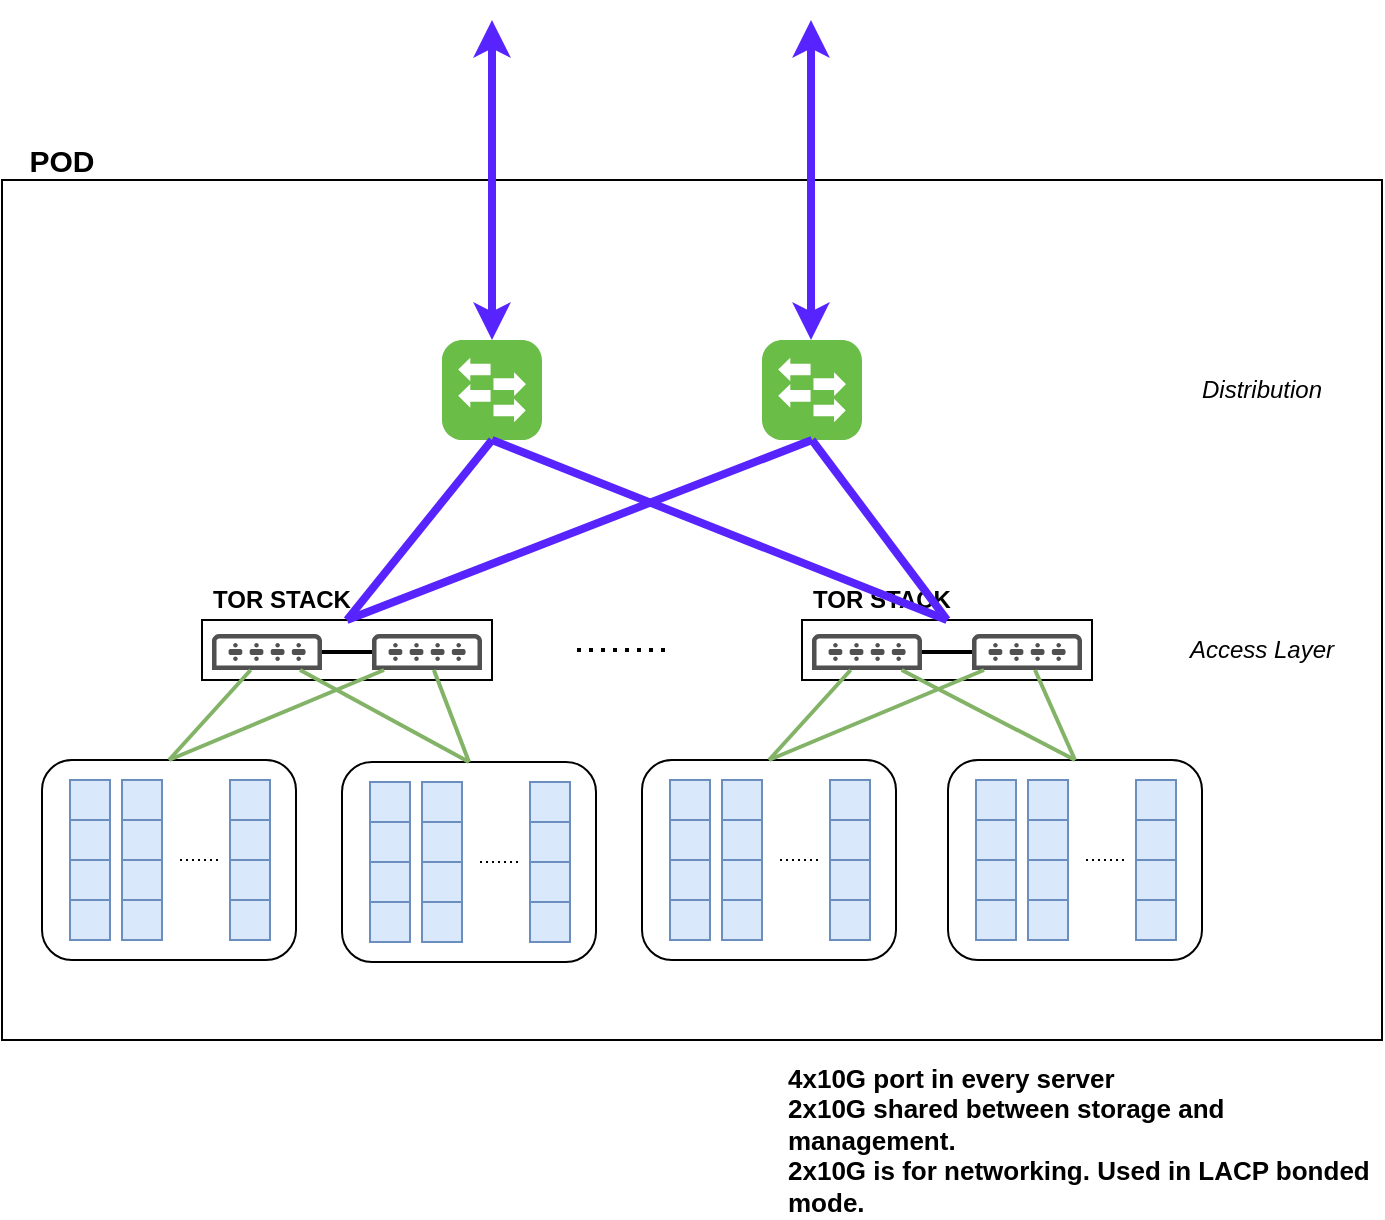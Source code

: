 <mxfile version="12.2.3" type="github" pages="1">
  <diagram id="D2mkv0FKJSPZ_j_Xn19u" name="Page-1">
    <mxGraphModel dx="2336" dy="1351" grid="1" gridSize="10" guides="1" tooltips="1" connect="1" arrows="1" fold="1" page="1" pageScale="1" pageWidth="850" pageHeight="1100" math="0" shadow="0">
      <root>
        <mxCell id="0"/>
        <mxCell id="1" parent="0"/>
        <mxCell id="JzV0yU32i0BG53_tPpuR-122" value="" style="rounded=0;whiteSpace=wrap;html=1;strokeColor=#000000;" vertex="1" parent="1">
          <mxGeometry x="30" y="290" width="690" height="430" as="geometry"/>
        </mxCell>
        <mxCell id="SxaFy4cXrCoaptu_wzJ7-21" value="" style="group" parent="1" vertex="1" connectable="0">
          <mxGeometry x="130" y="510" width="145" height="30" as="geometry"/>
        </mxCell>
        <mxCell id="SxaFy4cXrCoaptu_wzJ7-20" value="" style="rounded=0;whiteSpace=wrap;html=1;strokeColor=#000000;" parent="SxaFy4cXrCoaptu_wzJ7-21" vertex="1">
          <mxGeometry width="145" height="30" as="geometry"/>
        </mxCell>
        <mxCell id="SxaFy4cXrCoaptu_wzJ7-14" value="" style="pointerEvents=1;shadow=0;dashed=0;html=1;strokeColor=none;fillColor=#505050;labelPosition=center;verticalLabelPosition=bottom;verticalAlign=top;outlineConnect=0;align=center;shape=mxgraph.office.devices.switch;" parent="SxaFy4cXrCoaptu_wzJ7-21" vertex="1">
          <mxGeometry x="5" y="7" width="55" height="18" as="geometry"/>
        </mxCell>
        <mxCell id="SxaFy4cXrCoaptu_wzJ7-15" value="" style="pointerEvents=1;shadow=0;dashed=0;html=1;strokeColor=none;fillColor=#505050;labelPosition=center;verticalLabelPosition=bottom;verticalAlign=top;outlineConnect=0;align=center;shape=mxgraph.office.devices.switch;" parent="SxaFy4cXrCoaptu_wzJ7-21" vertex="1">
          <mxGeometry x="85" y="7" width="55" height="18" as="geometry"/>
        </mxCell>
        <mxCell id="SxaFy4cXrCoaptu_wzJ7-19" value="" style="endArrow=none;html=1;strokeWidth=2;" parent="SxaFy4cXrCoaptu_wzJ7-21" source="SxaFy4cXrCoaptu_wzJ7-14" target="SxaFy4cXrCoaptu_wzJ7-15" edge="1">
          <mxGeometry width="50" height="50" relative="1" as="geometry">
            <mxPoint x="55" y="477" as="sourcePoint"/>
            <mxPoint x="105" y="427" as="targetPoint"/>
          </mxGeometry>
        </mxCell>
        <mxCell id="JzV0yU32i0BG53_tPpuR-12" value="&lt;b&gt;TOR STACK&lt;/b&gt;" style="text;html=1;strokeColor=none;fillColor=none;align=center;verticalAlign=middle;whiteSpace=wrap;rounded=0;" vertex="1" parent="1">
          <mxGeometry x="130" y="490" width="80" height="20" as="geometry"/>
        </mxCell>
        <mxCell id="JzV0yU32i0BG53_tPpuR-38" value="" style="group" vertex="1" connectable="0" parent="1">
          <mxGeometry x="50" y="580" width="130" height="100" as="geometry"/>
        </mxCell>
        <mxCell id="JzV0yU32i0BG53_tPpuR-36" value="" style="rounded=1;whiteSpace=wrap;html=1;strokeColor=#000000;" vertex="1" parent="JzV0yU32i0BG53_tPpuR-38">
          <mxGeometry width="127" height="100" as="geometry"/>
        </mxCell>
        <mxCell id="JzV0yU32i0BG53_tPpuR-37" value="" style="group" vertex="1" connectable="0" parent="JzV0yU32i0BG53_tPpuR-38">
          <mxGeometry x="14" y="10" width="116" height="90" as="geometry"/>
        </mxCell>
        <mxCell id="JzV0yU32i0BG53_tPpuR-22" value="" style="group" vertex="1" connectable="0" parent="JzV0yU32i0BG53_tPpuR-37">
          <mxGeometry width="20" height="80" as="geometry"/>
        </mxCell>
        <mxCell id="JzV0yU32i0BG53_tPpuR-18" value="" style="whiteSpace=wrap;html=1;aspect=fixed;strokeColor=#6c8ebf;fillColor=#dae8fc;" vertex="1" parent="JzV0yU32i0BG53_tPpuR-22">
          <mxGeometry width="20" height="20" as="geometry"/>
        </mxCell>
        <mxCell id="JzV0yU32i0BG53_tPpuR-19" value="" style="whiteSpace=wrap;html=1;aspect=fixed;strokeColor=#6c8ebf;fillColor=#dae8fc;" vertex="1" parent="JzV0yU32i0BG53_tPpuR-22">
          <mxGeometry y="20" width="20" height="20" as="geometry"/>
        </mxCell>
        <mxCell id="JzV0yU32i0BG53_tPpuR-20" value="" style="whiteSpace=wrap;html=1;aspect=fixed;strokeColor=#6c8ebf;fillColor=#dae8fc;" vertex="1" parent="JzV0yU32i0BG53_tPpuR-22">
          <mxGeometry y="40" width="20" height="20" as="geometry"/>
        </mxCell>
        <mxCell id="JzV0yU32i0BG53_tPpuR-21" value="" style="whiteSpace=wrap;html=1;aspect=fixed;strokeColor=#6c8ebf;fillColor=#dae8fc;" vertex="1" parent="JzV0yU32i0BG53_tPpuR-22">
          <mxGeometry y="60" width="20" height="20" as="geometry"/>
        </mxCell>
        <mxCell id="JzV0yU32i0BG53_tPpuR-25" value="" style="group" vertex="1" connectable="0" parent="JzV0yU32i0BG53_tPpuR-37">
          <mxGeometry x="26" width="90" height="90" as="geometry"/>
        </mxCell>
        <mxCell id="JzV0yU32i0BG53_tPpuR-26" value="" style="whiteSpace=wrap;html=1;aspect=fixed;strokeColor=#6c8ebf;fillColor=#dae8fc;" vertex="1" parent="JzV0yU32i0BG53_tPpuR-25">
          <mxGeometry width="20" height="20" as="geometry"/>
        </mxCell>
        <mxCell id="JzV0yU32i0BG53_tPpuR-27" value="" style="whiteSpace=wrap;html=1;aspect=fixed;strokeColor=#6c8ebf;fillColor=#dae8fc;" vertex="1" parent="JzV0yU32i0BG53_tPpuR-25">
          <mxGeometry y="20" width="20" height="20" as="geometry"/>
        </mxCell>
        <mxCell id="JzV0yU32i0BG53_tPpuR-28" value="" style="whiteSpace=wrap;html=1;aspect=fixed;strokeColor=#6c8ebf;fillColor=#dae8fc;" vertex="1" parent="JzV0yU32i0BG53_tPpuR-25">
          <mxGeometry y="40" width="20" height="20" as="geometry"/>
        </mxCell>
        <mxCell id="JzV0yU32i0BG53_tPpuR-29" value="" style="whiteSpace=wrap;html=1;aspect=fixed;strokeColor=#6c8ebf;fillColor=#dae8fc;" vertex="1" parent="JzV0yU32i0BG53_tPpuR-25">
          <mxGeometry y="60" width="20" height="20" as="geometry"/>
        </mxCell>
        <mxCell id="JzV0yU32i0BG53_tPpuR-30" value="" style="endArrow=none;dashed=1;html=1;strokeWidth=1;dashPattern=1 2;" edge="1" parent="JzV0yU32i0BG53_tPpuR-37">
          <mxGeometry width="50" height="50" relative="1" as="geometry">
            <mxPoint x="55" y="40" as="sourcePoint"/>
            <mxPoint x="75" y="40" as="targetPoint"/>
          </mxGeometry>
        </mxCell>
        <mxCell id="JzV0yU32i0BG53_tPpuR-31" value="" style="group" vertex="1" connectable="0" parent="JzV0yU32i0BG53_tPpuR-37">
          <mxGeometry x="80" width="20" height="80" as="geometry"/>
        </mxCell>
        <mxCell id="JzV0yU32i0BG53_tPpuR-32" value="" style="whiteSpace=wrap;html=1;aspect=fixed;strokeColor=#6c8ebf;fillColor=#dae8fc;" vertex="1" parent="JzV0yU32i0BG53_tPpuR-31">
          <mxGeometry width="20" height="20" as="geometry"/>
        </mxCell>
        <mxCell id="JzV0yU32i0BG53_tPpuR-33" value="" style="whiteSpace=wrap;html=1;aspect=fixed;strokeColor=#6c8ebf;fillColor=#dae8fc;" vertex="1" parent="JzV0yU32i0BG53_tPpuR-31">
          <mxGeometry y="20" width="20" height="20" as="geometry"/>
        </mxCell>
        <mxCell id="JzV0yU32i0BG53_tPpuR-34" value="" style="whiteSpace=wrap;html=1;aspect=fixed;strokeColor=#6c8ebf;fillColor=#dae8fc;" vertex="1" parent="JzV0yU32i0BG53_tPpuR-31">
          <mxGeometry y="40" width="20" height="20" as="geometry"/>
        </mxCell>
        <mxCell id="JzV0yU32i0BG53_tPpuR-35" value="" style="whiteSpace=wrap;html=1;aspect=fixed;strokeColor=#6c8ebf;fillColor=#dae8fc;" vertex="1" parent="JzV0yU32i0BG53_tPpuR-31">
          <mxGeometry y="60" width="20" height="20" as="geometry"/>
        </mxCell>
        <mxCell id="JzV0yU32i0BG53_tPpuR-39" value="" style="group" vertex="1" connectable="0" parent="1">
          <mxGeometry x="200" y="581" width="130" height="100" as="geometry"/>
        </mxCell>
        <mxCell id="JzV0yU32i0BG53_tPpuR-40" value="" style="rounded=1;whiteSpace=wrap;html=1;strokeColor=#000000;" vertex="1" parent="JzV0yU32i0BG53_tPpuR-39">
          <mxGeometry width="127" height="100" as="geometry"/>
        </mxCell>
        <mxCell id="JzV0yU32i0BG53_tPpuR-41" value="" style="group" vertex="1" connectable="0" parent="JzV0yU32i0BG53_tPpuR-39">
          <mxGeometry x="14" y="10" width="116" height="90" as="geometry"/>
        </mxCell>
        <mxCell id="JzV0yU32i0BG53_tPpuR-42" value="" style="group" vertex="1" connectable="0" parent="JzV0yU32i0BG53_tPpuR-41">
          <mxGeometry width="20" height="80" as="geometry"/>
        </mxCell>
        <mxCell id="JzV0yU32i0BG53_tPpuR-43" value="" style="whiteSpace=wrap;html=1;aspect=fixed;strokeColor=#6c8ebf;fillColor=#dae8fc;" vertex="1" parent="JzV0yU32i0BG53_tPpuR-42">
          <mxGeometry width="20" height="20" as="geometry"/>
        </mxCell>
        <mxCell id="JzV0yU32i0BG53_tPpuR-44" value="" style="whiteSpace=wrap;html=1;aspect=fixed;strokeColor=#6c8ebf;fillColor=#dae8fc;" vertex="1" parent="JzV0yU32i0BG53_tPpuR-42">
          <mxGeometry y="20" width="20" height="20" as="geometry"/>
        </mxCell>
        <mxCell id="JzV0yU32i0BG53_tPpuR-45" value="" style="whiteSpace=wrap;html=1;aspect=fixed;strokeColor=#6c8ebf;fillColor=#dae8fc;" vertex="1" parent="JzV0yU32i0BG53_tPpuR-42">
          <mxGeometry y="40" width="20" height="20" as="geometry"/>
        </mxCell>
        <mxCell id="JzV0yU32i0BG53_tPpuR-46" value="" style="whiteSpace=wrap;html=1;aspect=fixed;strokeColor=#6c8ebf;fillColor=#dae8fc;" vertex="1" parent="JzV0yU32i0BG53_tPpuR-42">
          <mxGeometry y="60" width="20" height="20" as="geometry"/>
        </mxCell>
        <mxCell id="JzV0yU32i0BG53_tPpuR-47" value="" style="group" vertex="1" connectable="0" parent="JzV0yU32i0BG53_tPpuR-41">
          <mxGeometry x="26" width="90" height="90" as="geometry"/>
        </mxCell>
        <mxCell id="JzV0yU32i0BG53_tPpuR-48" value="" style="whiteSpace=wrap;html=1;aspect=fixed;strokeColor=#6c8ebf;fillColor=#dae8fc;" vertex="1" parent="JzV0yU32i0BG53_tPpuR-47">
          <mxGeometry width="20" height="20" as="geometry"/>
        </mxCell>
        <mxCell id="JzV0yU32i0BG53_tPpuR-49" value="" style="whiteSpace=wrap;html=1;aspect=fixed;strokeColor=#6c8ebf;fillColor=#dae8fc;" vertex="1" parent="JzV0yU32i0BG53_tPpuR-47">
          <mxGeometry y="20" width="20" height="20" as="geometry"/>
        </mxCell>
        <mxCell id="JzV0yU32i0BG53_tPpuR-50" value="" style="whiteSpace=wrap;html=1;aspect=fixed;strokeColor=#6c8ebf;fillColor=#dae8fc;" vertex="1" parent="JzV0yU32i0BG53_tPpuR-47">
          <mxGeometry y="40" width="20" height="20" as="geometry"/>
        </mxCell>
        <mxCell id="JzV0yU32i0BG53_tPpuR-51" value="" style="whiteSpace=wrap;html=1;aspect=fixed;strokeColor=#6c8ebf;fillColor=#dae8fc;" vertex="1" parent="JzV0yU32i0BG53_tPpuR-47">
          <mxGeometry y="60" width="20" height="20" as="geometry"/>
        </mxCell>
        <mxCell id="JzV0yU32i0BG53_tPpuR-52" value="" style="endArrow=none;dashed=1;html=1;strokeWidth=1;dashPattern=1 2;" edge="1" parent="JzV0yU32i0BG53_tPpuR-41">
          <mxGeometry width="50" height="50" relative="1" as="geometry">
            <mxPoint x="55" y="40" as="sourcePoint"/>
            <mxPoint x="75" y="40" as="targetPoint"/>
          </mxGeometry>
        </mxCell>
        <mxCell id="JzV0yU32i0BG53_tPpuR-53" value="" style="group" vertex="1" connectable="0" parent="JzV0yU32i0BG53_tPpuR-41">
          <mxGeometry x="80" width="20" height="80" as="geometry"/>
        </mxCell>
        <mxCell id="JzV0yU32i0BG53_tPpuR-54" value="" style="whiteSpace=wrap;html=1;aspect=fixed;strokeColor=#6c8ebf;fillColor=#dae8fc;" vertex="1" parent="JzV0yU32i0BG53_tPpuR-53">
          <mxGeometry width="20" height="20" as="geometry"/>
        </mxCell>
        <mxCell id="JzV0yU32i0BG53_tPpuR-55" value="" style="whiteSpace=wrap;html=1;aspect=fixed;strokeColor=#6c8ebf;fillColor=#dae8fc;" vertex="1" parent="JzV0yU32i0BG53_tPpuR-53">
          <mxGeometry y="20" width="20" height="20" as="geometry"/>
        </mxCell>
        <mxCell id="JzV0yU32i0BG53_tPpuR-56" value="" style="whiteSpace=wrap;html=1;aspect=fixed;strokeColor=#6c8ebf;fillColor=#dae8fc;" vertex="1" parent="JzV0yU32i0BG53_tPpuR-53">
          <mxGeometry y="40" width="20" height="20" as="geometry"/>
        </mxCell>
        <mxCell id="JzV0yU32i0BG53_tPpuR-57" value="" style="whiteSpace=wrap;html=1;aspect=fixed;strokeColor=#6c8ebf;fillColor=#dae8fc;" vertex="1" parent="JzV0yU32i0BG53_tPpuR-53">
          <mxGeometry y="60" width="20" height="20" as="geometry"/>
        </mxCell>
        <mxCell id="JzV0yU32i0BG53_tPpuR-58" value="" style="endArrow=none;html=1;strokeWidth=2;fillColor=#d5e8d4;strokeColor=#82b366;exitX=0.5;exitY=0;exitDx=0;exitDy=0;" edge="1" parent="1" source="JzV0yU32i0BG53_tPpuR-36" target="SxaFy4cXrCoaptu_wzJ7-14">
          <mxGeometry width="50" height="50" relative="1" as="geometry">
            <mxPoint x="50" y="760" as="sourcePoint"/>
            <mxPoint x="100" y="710" as="targetPoint"/>
          </mxGeometry>
        </mxCell>
        <mxCell id="JzV0yU32i0BG53_tPpuR-60" value="" style="endArrow=none;html=1;strokeWidth=2;fillColor=#d5e8d4;strokeColor=#82b366;exitX=0.5;exitY=0;exitDx=0;exitDy=0;" edge="1" parent="1" source="JzV0yU32i0BG53_tPpuR-36" target="SxaFy4cXrCoaptu_wzJ7-15">
          <mxGeometry width="50" height="50" relative="1" as="geometry">
            <mxPoint x="183" y="594" as="sourcePoint"/>
            <mxPoint x="236.51" y="550.008" as="targetPoint"/>
          </mxGeometry>
        </mxCell>
        <mxCell id="JzV0yU32i0BG53_tPpuR-62" value="" style="endArrow=none;html=1;strokeWidth=2;fillColor=#d5e8d4;strokeColor=#82b366;exitX=0.5;exitY=0;exitDx=0;exitDy=0;" edge="1" parent="1" source="JzV0yU32i0BG53_tPpuR-40" target="SxaFy4cXrCoaptu_wzJ7-14">
          <mxGeometry width="50" height="50" relative="1" as="geometry">
            <mxPoint x="280" y="583" as="sourcePoint"/>
            <mxPoint x="287.5" y="537.5" as="targetPoint"/>
          </mxGeometry>
        </mxCell>
        <mxCell id="JzV0yU32i0BG53_tPpuR-63" value="" style="endArrow=none;html=1;strokeWidth=2;fillColor=#d5e8d4;strokeColor=#82b366;exitX=0.5;exitY=0;exitDx=0;exitDy=0;" edge="1" parent="1" source="JzV0yU32i0BG53_tPpuR-40" target="SxaFy4cXrCoaptu_wzJ7-15">
          <mxGeometry width="50" height="50" relative="1" as="geometry">
            <mxPoint x="240" y="582.5" as="sourcePoint"/>
            <mxPoint x="347.5" y="537.5" as="targetPoint"/>
          </mxGeometry>
        </mxCell>
        <mxCell id="JzV0yU32i0BG53_tPpuR-64" value="" style="group" vertex="1" connectable="0" parent="1">
          <mxGeometry x="430" y="510" width="145" height="30" as="geometry"/>
        </mxCell>
        <mxCell id="JzV0yU32i0BG53_tPpuR-65" value="" style="rounded=0;whiteSpace=wrap;html=1;strokeColor=#000000;" vertex="1" parent="JzV0yU32i0BG53_tPpuR-64">
          <mxGeometry width="145" height="30" as="geometry"/>
        </mxCell>
        <mxCell id="JzV0yU32i0BG53_tPpuR-66" value="" style="pointerEvents=1;shadow=0;dashed=0;html=1;strokeColor=none;fillColor=#505050;labelPosition=center;verticalLabelPosition=bottom;verticalAlign=top;outlineConnect=0;align=center;shape=mxgraph.office.devices.switch;" vertex="1" parent="JzV0yU32i0BG53_tPpuR-64">
          <mxGeometry x="5" y="7" width="55" height="18" as="geometry"/>
        </mxCell>
        <mxCell id="JzV0yU32i0BG53_tPpuR-67" value="" style="pointerEvents=1;shadow=0;dashed=0;html=1;strokeColor=none;fillColor=#505050;labelPosition=center;verticalLabelPosition=bottom;verticalAlign=top;outlineConnect=0;align=center;shape=mxgraph.office.devices.switch;" vertex="1" parent="JzV0yU32i0BG53_tPpuR-64">
          <mxGeometry x="85" y="7" width="55" height="18" as="geometry"/>
        </mxCell>
        <mxCell id="JzV0yU32i0BG53_tPpuR-68" value="" style="endArrow=none;html=1;strokeWidth=2;" edge="1" parent="JzV0yU32i0BG53_tPpuR-64" source="JzV0yU32i0BG53_tPpuR-66" target="JzV0yU32i0BG53_tPpuR-67">
          <mxGeometry width="50" height="50" relative="1" as="geometry">
            <mxPoint x="55" y="477" as="sourcePoint"/>
            <mxPoint x="105" y="427" as="targetPoint"/>
          </mxGeometry>
        </mxCell>
        <mxCell id="JzV0yU32i0BG53_tPpuR-69" value="&lt;b&gt;TOR STACK&lt;/b&gt;" style="text;html=1;strokeColor=none;fillColor=none;align=center;verticalAlign=middle;whiteSpace=wrap;rounded=0;" vertex="1" parent="1">
          <mxGeometry x="430" y="490" width="80" height="20" as="geometry"/>
        </mxCell>
        <mxCell id="JzV0yU32i0BG53_tPpuR-70" value="" style="group" vertex="1" connectable="0" parent="1">
          <mxGeometry x="350" y="580" width="130" height="100" as="geometry"/>
        </mxCell>
        <mxCell id="JzV0yU32i0BG53_tPpuR-71" value="" style="rounded=1;whiteSpace=wrap;html=1;strokeColor=#000000;" vertex="1" parent="JzV0yU32i0BG53_tPpuR-70">
          <mxGeometry width="127" height="100" as="geometry"/>
        </mxCell>
        <mxCell id="JzV0yU32i0BG53_tPpuR-72" value="" style="group" vertex="1" connectable="0" parent="JzV0yU32i0BG53_tPpuR-70">
          <mxGeometry x="14" y="10" width="116" height="90" as="geometry"/>
        </mxCell>
        <mxCell id="JzV0yU32i0BG53_tPpuR-73" value="" style="group" vertex="1" connectable="0" parent="JzV0yU32i0BG53_tPpuR-72">
          <mxGeometry width="20" height="80" as="geometry"/>
        </mxCell>
        <mxCell id="JzV0yU32i0BG53_tPpuR-74" value="" style="whiteSpace=wrap;html=1;aspect=fixed;strokeColor=#6c8ebf;fillColor=#dae8fc;" vertex="1" parent="JzV0yU32i0BG53_tPpuR-73">
          <mxGeometry width="20" height="20" as="geometry"/>
        </mxCell>
        <mxCell id="JzV0yU32i0BG53_tPpuR-75" value="" style="whiteSpace=wrap;html=1;aspect=fixed;strokeColor=#6c8ebf;fillColor=#dae8fc;" vertex="1" parent="JzV0yU32i0BG53_tPpuR-73">
          <mxGeometry y="20" width="20" height="20" as="geometry"/>
        </mxCell>
        <mxCell id="JzV0yU32i0BG53_tPpuR-76" value="" style="whiteSpace=wrap;html=1;aspect=fixed;strokeColor=#6c8ebf;fillColor=#dae8fc;" vertex="1" parent="JzV0yU32i0BG53_tPpuR-73">
          <mxGeometry y="40" width="20" height="20" as="geometry"/>
        </mxCell>
        <mxCell id="JzV0yU32i0BG53_tPpuR-77" value="" style="whiteSpace=wrap;html=1;aspect=fixed;strokeColor=#6c8ebf;fillColor=#dae8fc;" vertex="1" parent="JzV0yU32i0BG53_tPpuR-73">
          <mxGeometry y="60" width="20" height="20" as="geometry"/>
        </mxCell>
        <mxCell id="JzV0yU32i0BG53_tPpuR-78" value="" style="group" vertex="1" connectable="0" parent="JzV0yU32i0BG53_tPpuR-72">
          <mxGeometry x="26" width="90" height="90" as="geometry"/>
        </mxCell>
        <mxCell id="JzV0yU32i0BG53_tPpuR-79" value="" style="whiteSpace=wrap;html=1;aspect=fixed;strokeColor=#6c8ebf;fillColor=#dae8fc;" vertex="1" parent="JzV0yU32i0BG53_tPpuR-78">
          <mxGeometry width="20" height="20" as="geometry"/>
        </mxCell>
        <mxCell id="JzV0yU32i0BG53_tPpuR-80" value="" style="whiteSpace=wrap;html=1;aspect=fixed;strokeColor=#6c8ebf;fillColor=#dae8fc;" vertex="1" parent="JzV0yU32i0BG53_tPpuR-78">
          <mxGeometry y="20" width="20" height="20" as="geometry"/>
        </mxCell>
        <mxCell id="JzV0yU32i0BG53_tPpuR-81" value="" style="whiteSpace=wrap;html=1;aspect=fixed;strokeColor=#6c8ebf;fillColor=#dae8fc;" vertex="1" parent="JzV0yU32i0BG53_tPpuR-78">
          <mxGeometry y="40" width="20" height="20" as="geometry"/>
        </mxCell>
        <mxCell id="JzV0yU32i0BG53_tPpuR-82" value="" style="whiteSpace=wrap;html=1;aspect=fixed;strokeColor=#6c8ebf;fillColor=#dae8fc;" vertex="1" parent="JzV0yU32i0BG53_tPpuR-78">
          <mxGeometry y="60" width="20" height="20" as="geometry"/>
        </mxCell>
        <mxCell id="JzV0yU32i0BG53_tPpuR-83" value="" style="endArrow=none;dashed=1;html=1;strokeWidth=1;dashPattern=1 2;" edge="1" parent="JzV0yU32i0BG53_tPpuR-72">
          <mxGeometry width="50" height="50" relative="1" as="geometry">
            <mxPoint x="55" y="40" as="sourcePoint"/>
            <mxPoint x="75" y="40" as="targetPoint"/>
          </mxGeometry>
        </mxCell>
        <mxCell id="JzV0yU32i0BG53_tPpuR-84" value="" style="group" vertex="1" connectable="0" parent="JzV0yU32i0BG53_tPpuR-72">
          <mxGeometry x="80" width="20" height="80" as="geometry"/>
        </mxCell>
        <mxCell id="JzV0yU32i0BG53_tPpuR-85" value="" style="whiteSpace=wrap;html=1;aspect=fixed;strokeColor=#6c8ebf;fillColor=#dae8fc;" vertex="1" parent="JzV0yU32i0BG53_tPpuR-84">
          <mxGeometry width="20" height="20" as="geometry"/>
        </mxCell>
        <mxCell id="JzV0yU32i0BG53_tPpuR-86" value="" style="whiteSpace=wrap;html=1;aspect=fixed;strokeColor=#6c8ebf;fillColor=#dae8fc;" vertex="1" parent="JzV0yU32i0BG53_tPpuR-84">
          <mxGeometry y="20" width="20" height="20" as="geometry"/>
        </mxCell>
        <mxCell id="JzV0yU32i0BG53_tPpuR-87" value="" style="whiteSpace=wrap;html=1;aspect=fixed;strokeColor=#6c8ebf;fillColor=#dae8fc;" vertex="1" parent="JzV0yU32i0BG53_tPpuR-84">
          <mxGeometry y="40" width="20" height="20" as="geometry"/>
        </mxCell>
        <mxCell id="JzV0yU32i0BG53_tPpuR-88" value="" style="whiteSpace=wrap;html=1;aspect=fixed;strokeColor=#6c8ebf;fillColor=#dae8fc;" vertex="1" parent="JzV0yU32i0BG53_tPpuR-84">
          <mxGeometry y="60" width="20" height="20" as="geometry"/>
        </mxCell>
        <mxCell id="JzV0yU32i0BG53_tPpuR-89" value="" style="group" vertex="1" connectable="0" parent="1">
          <mxGeometry x="503" y="580" width="130" height="100" as="geometry"/>
        </mxCell>
        <mxCell id="JzV0yU32i0BG53_tPpuR-90" value="" style="rounded=1;whiteSpace=wrap;html=1;strokeColor=#000000;" vertex="1" parent="JzV0yU32i0BG53_tPpuR-89">
          <mxGeometry width="127" height="100" as="geometry"/>
        </mxCell>
        <mxCell id="JzV0yU32i0BG53_tPpuR-91" value="" style="group" vertex="1" connectable="0" parent="JzV0yU32i0BG53_tPpuR-89">
          <mxGeometry x="14" y="10" width="116" height="90" as="geometry"/>
        </mxCell>
        <mxCell id="JzV0yU32i0BG53_tPpuR-92" value="" style="group" vertex="1" connectable="0" parent="JzV0yU32i0BG53_tPpuR-91">
          <mxGeometry width="20" height="80" as="geometry"/>
        </mxCell>
        <mxCell id="JzV0yU32i0BG53_tPpuR-93" value="" style="whiteSpace=wrap;html=1;aspect=fixed;strokeColor=#6c8ebf;fillColor=#dae8fc;" vertex="1" parent="JzV0yU32i0BG53_tPpuR-92">
          <mxGeometry width="20" height="20" as="geometry"/>
        </mxCell>
        <mxCell id="JzV0yU32i0BG53_tPpuR-94" value="" style="whiteSpace=wrap;html=1;aspect=fixed;strokeColor=#6c8ebf;fillColor=#dae8fc;" vertex="1" parent="JzV0yU32i0BG53_tPpuR-92">
          <mxGeometry y="20" width="20" height="20" as="geometry"/>
        </mxCell>
        <mxCell id="JzV0yU32i0BG53_tPpuR-95" value="" style="whiteSpace=wrap;html=1;aspect=fixed;strokeColor=#6c8ebf;fillColor=#dae8fc;" vertex="1" parent="JzV0yU32i0BG53_tPpuR-92">
          <mxGeometry y="40" width="20" height="20" as="geometry"/>
        </mxCell>
        <mxCell id="JzV0yU32i0BG53_tPpuR-96" value="" style="whiteSpace=wrap;html=1;aspect=fixed;strokeColor=#6c8ebf;fillColor=#dae8fc;" vertex="1" parent="JzV0yU32i0BG53_tPpuR-92">
          <mxGeometry y="60" width="20" height="20" as="geometry"/>
        </mxCell>
        <mxCell id="JzV0yU32i0BG53_tPpuR-97" value="" style="group" vertex="1" connectable="0" parent="JzV0yU32i0BG53_tPpuR-91">
          <mxGeometry x="26" width="90" height="90" as="geometry"/>
        </mxCell>
        <mxCell id="JzV0yU32i0BG53_tPpuR-98" value="" style="whiteSpace=wrap;html=1;aspect=fixed;strokeColor=#6c8ebf;fillColor=#dae8fc;" vertex="1" parent="JzV0yU32i0BG53_tPpuR-97">
          <mxGeometry width="20" height="20" as="geometry"/>
        </mxCell>
        <mxCell id="JzV0yU32i0BG53_tPpuR-99" value="" style="whiteSpace=wrap;html=1;aspect=fixed;strokeColor=#6c8ebf;fillColor=#dae8fc;" vertex="1" parent="JzV0yU32i0BG53_tPpuR-97">
          <mxGeometry y="20" width="20" height="20" as="geometry"/>
        </mxCell>
        <mxCell id="JzV0yU32i0BG53_tPpuR-100" value="" style="whiteSpace=wrap;html=1;aspect=fixed;strokeColor=#6c8ebf;fillColor=#dae8fc;" vertex="1" parent="JzV0yU32i0BG53_tPpuR-97">
          <mxGeometry y="40" width="20" height="20" as="geometry"/>
        </mxCell>
        <mxCell id="JzV0yU32i0BG53_tPpuR-101" value="" style="whiteSpace=wrap;html=1;aspect=fixed;strokeColor=#6c8ebf;fillColor=#dae8fc;" vertex="1" parent="JzV0yU32i0BG53_tPpuR-97">
          <mxGeometry y="60" width="20" height="20" as="geometry"/>
        </mxCell>
        <mxCell id="JzV0yU32i0BG53_tPpuR-102" value="" style="endArrow=none;dashed=1;html=1;strokeWidth=1;dashPattern=1 2;" edge="1" parent="JzV0yU32i0BG53_tPpuR-91">
          <mxGeometry width="50" height="50" relative="1" as="geometry">
            <mxPoint x="55" y="40" as="sourcePoint"/>
            <mxPoint x="75" y="40" as="targetPoint"/>
          </mxGeometry>
        </mxCell>
        <mxCell id="JzV0yU32i0BG53_tPpuR-103" value="" style="group" vertex="1" connectable="0" parent="JzV0yU32i0BG53_tPpuR-91">
          <mxGeometry x="80" width="20" height="80" as="geometry"/>
        </mxCell>
        <mxCell id="JzV0yU32i0BG53_tPpuR-104" value="" style="whiteSpace=wrap;html=1;aspect=fixed;strokeColor=#6c8ebf;fillColor=#dae8fc;" vertex="1" parent="JzV0yU32i0BG53_tPpuR-103">
          <mxGeometry width="20" height="20" as="geometry"/>
        </mxCell>
        <mxCell id="JzV0yU32i0BG53_tPpuR-105" value="" style="whiteSpace=wrap;html=1;aspect=fixed;strokeColor=#6c8ebf;fillColor=#dae8fc;" vertex="1" parent="JzV0yU32i0BG53_tPpuR-103">
          <mxGeometry y="20" width="20" height="20" as="geometry"/>
        </mxCell>
        <mxCell id="JzV0yU32i0BG53_tPpuR-106" value="" style="whiteSpace=wrap;html=1;aspect=fixed;strokeColor=#6c8ebf;fillColor=#dae8fc;" vertex="1" parent="JzV0yU32i0BG53_tPpuR-103">
          <mxGeometry y="40" width="20" height="20" as="geometry"/>
        </mxCell>
        <mxCell id="JzV0yU32i0BG53_tPpuR-107" value="" style="whiteSpace=wrap;html=1;aspect=fixed;strokeColor=#6c8ebf;fillColor=#dae8fc;" vertex="1" parent="JzV0yU32i0BG53_tPpuR-103">
          <mxGeometry y="60" width="20" height="20" as="geometry"/>
        </mxCell>
        <mxCell id="JzV0yU32i0BG53_tPpuR-108" value="" style="endArrow=none;html=1;strokeWidth=2;fillColor=#d5e8d4;strokeColor=#82b366;exitX=0.5;exitY=0;exitDx=0;exitDy=0;" edge="1" source="JzV0yU32i0BG53_tPpuR-71" target="JzV0yU32i0BG53_tPpuR-66" parent="1">
          <mxGeometry width="50" height="50" relative="1" as="geometry">
            <mxPoint x="350" y="760" as="sourcePoint"/>
            <mxPoint x="400" y="710" as="targetPoint"/>
          </mxGeometry>
        </mxCell>
        <mxCell id="JzV0yU32i0BG53_tPpuR-109" value="" style="endArrow=none;html=1;strokeWidth=2;fillColor=#d5e8d4;strokeColor=#82b366;exitX=0.5;exitY=0;exitDx=0;exitDy=0;" edge="1" source="JzV0yU32i0BG53_tPpuR-71" target="JzV0yU32i0BG53_tPpuR-67" parent="1">
          <mxGeometry width="50" height="50" relative="1" as="geometry">
            <mxPoint x="483" y="594" as="sourcePoint"/>
            <mxPoint x="536.51" y="550.008" as="targetPoint"/>
          </mxGeometry>
        </mxCell>
        <mxCell id="JzV0yU32i0BG53_tPpuR-110" value="" style="endArrow=none;html=1;strokeWidth=2;fillColor=#d5e8d4;strokeColor=#82b366;exitX=0.5;exitY=0;exitDx=0;exitDy=0;" edge="1" source="JzV0yU32i0BG53_tPpuR-90" target="JzV0yU32i0BG53_tPpuR-66" parent="1">
          <mxGeometry width="50" height="50" relative="1" as="geometry">
            <mxPoint x="580" y="583" as="sourcePoint"/>
            <mxPoint x="587.5" y="537.5" as="targetPoint"/>
          </mxGeometry>
        </mxCell>
        <mxCell id="JzV0yU32i0BG53_tPpuR-111" value="" style="endArrow=none;html=1;strokeWidth=2;fillColor=#d5e8d4;strokeColor=#82b366;exitX=0.5;exitY=0;exitDx=0;exitDy=0;" edge="1" source="JzV0yU32i0BG53_tPpuR-90" target="JzV0yU32i0BG53_tPpuR-67" parent="1">
          <mxGeometry width="50" height="50" relative="1" as="geometry">
            <mxPoint x="540" y="582.5" as="sourcePoint"/>
            <mxPoint x="647.5" y="537.5" as="targetPoint"/>
          </mxGeometry>
        </mxCell>
        <mxCell id="JzV0yU32i0BG53_tPpuR-112" value="&lt;i&gt;Access Layer&lt;/i&gt;" style="text;html=1;strokeColor=none;fillColor=none;align=center;verticalAlign=middle;whiteSpace=wrap;rounded=0;" vertex="1" parent="1">
          <mxGeometry x="620" y="515" width="80" height="20" as="geometry"/>
        </mxCell>
        <mxCell id="JzV0yU32i0BG53_tPpuR-113" value="" style="verticalLabelPosition=bottom;html=1;fillColor=#6ABD46;verticalAlign=top;align=center;points=[[0.06,0.06,0],[0.94,0.06,0],[0.94,0.94,0],[0.06,0.94,0],[0.25,0,0],[0.5,0,0],[0.75,0,0],[1,0.25,0],[1,0.5,0],[1,0.75,0],[0.75,1,0],[0.5,1,0],[0.25,1,0],[0,0.75,0],[0,0.5,0],[0,0.25,0]];pointerEvents=1;shape=mxgraph.cisco_safe.architecture.switch;strokeColor=#000000;" vertex="1" parent="1">
          <mxGeometry x="250" y="370" width="50" height="50" as="geometry"/>
        </mxCell>
        <mxCell id="JzV0yU32i0BG53_tPpuR-114" value="" style="verticalLabelPosition=bottom;html=1;fillColor=#6ABD46;verticalAlign=top;align=center;points=[[0.06,0.06,0],[0.94,0.06,0],[0.94,0.94,0],[0.06,0.94,0],[0.25,0,0],[0.5,0,0],[0.75,0,0],[1,0.25,0],[1,0.5,0],[1,0.75,0],[0.75,1,0],[0.5,1,0],[0.25,1,0],[0,0.75,0],[0,0.5,0],[0,0.25,0]];pointerEvents=1;shape=mxgraph.cisco_safe.architecture.switch;strokeColor=#000000;" vertex="1" parent="1">
          <mxGeometry x="410" y="370" width="50" height="50" as="geometry"/>
        </mxCell>
        <mxCell id="JzV0yU32i0BG53_tPpuR-115" value="" style="endArrow=none;dashed=1;html=1;strokeWidth=2;dashPattern=1 2;" edge="1" parent="1">
          <mxGeometry width="50" height="50" relative="1" as="geometry">
            <mxPoint x="317.5" y="525" as="sourcePoint"/>
            <mxPoint x="362.5" y="525" as="targetPoint"/>
          </mxGeometry>
        </mxCell>
        <mxCell id="JzV0yU32i0BG53_tPpuR-116" value="&lt;i&gt;Distribution&lt;/i&gt;" style="text;html=1;strokeColor=none;fillColor=none;align=center;verticalAlign=middle;whiteSpace=wrap;rounded=0;" vertex="1" parent="1">
          <mxGeometry x="620" y="385" width="80" height="20" as="geometry"/>
        </mxCell>
        <mxCell id="JzV0yU32i0BG53_tPpuR-117" value="" style="endArrow=none;html=1;strokeWidth=4;entryX=0.5;entryY=1;entryDx=0;entryDy=0;entryPerimeter=0;strokeColor=#5724FF;exitX=0.5;exitY=0;exitDx=0;exitDy=0;" edge="1" parent="1" source="SxaFy4cXrCoaptu_wzJ7-20" target="JzV0yU32i0BG53_tPpuR-113">
          <mxGeometry width="50" height="50" relative="1" as="geometry">
            <mxPoint x="220" y="470" as="sourcePoint"/>
            <mxPoint x="100" y="700" as="targetPoint"/>
          </mxGeometry>
        </mxCell>
        <mxCell id="JzV0yU32i0BG53_tPpuR-118" value="" style="endArrow=none;html=1;strokeWidth=4;entryX=0.5;entryY=1;entryDx=0;entryDy=0;entryPerimeter=0;strokeColor=#5724FF;exitX=0.5;exitY=0;exitDx=0;exitDy=0;" edge="1" parent="1" source="SxaFy4cXrCoaptu_wzJ7-20" target="JzV0yU32i0BG53_tPpuR-114">
          <mxGeometry width="50" height="50" relative="1" as="geometry">
            <mxPoint x="230" y="490" as="sourcePoint"/>
            <mxPoint x="342.5" y="420" as="targetPoint"/>
          </mxGeometry>
        </mxCell>
        <mxCell id="JzV0yU32i0BG53_tPpuR-119" value="" style="endArrow=none;html=1;strokeWidth=4;entryX=0.5;entryY=1;entryDx=0;entryDy=0;entryPerimeter=0;strokeColor=#5724FF;exitX=0.5;exitY=0;exitDx=0;exitDy=0;" edge="1" parent="1" source="JzV0yU32i0BG53_tPpuR-65" target="JzV0yU32i0BG53_tPpuR-113">
          <mxGeometry width="50" height="50" relative="1" as="geometry">
            <mxPoint x="260" y="520" as="sourcePoint"/>
            <mxPoint x="492.5" y="430" as="targetPoint"/>
          </mxGeometry>
        </mxCell>
        <mxCell id="JzV0yU32i0BG53_tPpuR-120" value="" style="endArrow=none;html=1;strokeWidth=4;entryX=0.5;entryY=1;entryDx=0;entryDy=0;entryPerimeter=0;strokeColor=#5724FF;exitX=0.5;exitY=0;exitDx=0;exitDy=0;" edge="1" parent="1" source="JzV0yU32i0BG53_tPpuR-65" target="JzV0yU32i0BG53_tPpuR-114">
          <mxGeometry width="50" height="50" relative="1" as="geometry">
            <mxPoint x="584" y="500" as="sourcePoint"/>
            <mxPoint x="356.5" y="410" as="targetPoint"/>
          </mxGeometry>
        </mxCell>
        <mxCell id="JzV0yU32i0BG53_tPpuR-123" value="&lt;font style=&quot;font-size: 15px&quot;&gt;&lt;b&gt;POD&lt;/b&gt;&lt;/font&gt;" style="text;html=1;strokeColor=none;fillColor=none;align=center;verticalAlign=middle;whiteSpace=wrap;rounded=0;" vertex="1" parent="1">
          <mxGeometry x="30" y="270" width="60" height="20" as="geometry"/>
        </mxCell>
        <mxCell id="JzV0yU32i0BG53_tPpuR-126" value="" style="endArrow=classic;startArrow=classic;html=1;strokeColor=#5724FF;strokeWidth=4;entryX=0.5;entryY=0;entryDx=0;entryDy=0;entryPerimeter=0;" edge="1" parent="1" target="JzV0yU32i0BG53_tPpuR-113">
          <mxGeometry width="50" height="50" relative="1" as="geometry">
            <mxPoint x="275" y="210" as="sourcePoint"/>
            <mxPoint x="200" y="850" as="targetPoint"/>
          </mxGeometry>
        </mxCell>
        <mxCell id="JzV0yU32i0BG53_tPpuR-127" value="" style="endArrow=classic;startArrow=classic;html=1;strokeColor=#5724FF;strokeWidth=4;entryX=0.5;entryY=0;entryDx=0;entryDy=0;entryPerimeter=0;" edge="1" parent="1">
          <mxGeometry width="50" height="50" relative="1" as="geometry">
            <mxPoint x="434.5" y="210" as="sourcePoint"/>
            <mxPoint x="434.5" y="370" as="targetPoint"/>
          </mxGeometry>
        </mxCell>
        <mxCell id="JzV0yU32i0BG53_tPpuR-128" value="&lt;font style=&quot;font-size: 13px&quot;&gt;&lt;b&gt;4x10G port in every server&lt;br&gt;2x10G shared between storage and management.&lt;br&gt;2x10G is for networking. Used in LACP bonded mode.&lt;/b&gt;&lt;/font&gt;" style="text;html=1;strokeColor=none;fillColor=none;align=left;verticalAlign=middle;whiteSpace=wrap;rounded=0;" vertex="1" parent="1">
          <mxGeometry x="420.5" y="740" width="295" height="60" as="geometry"/>
        </mxCell>
      </root>
    </mxGraphModel>
  </diagram>
</mxfile>
